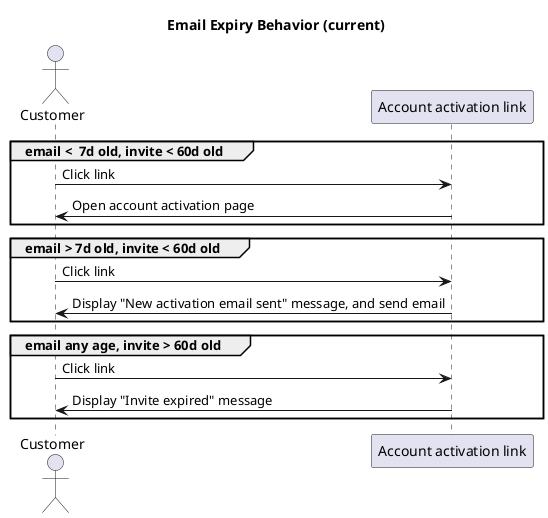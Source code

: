 @startuml "email-expiry-behavior"

title Email Expiry Behavior (current)

actor "Customer" as cx
participant "Account activation link" as link

group email <  7d old, invite < 60d old
	cx -> link: Click link
	link -> cx: Open account activation page
end group

group email > 7d old, invite < 60d old
	cx -> link: Click link
	link -> cx: Display "New activation email sent" message, and send email
end group

group email any age, invite > 60d old
	cx -> link: Click link
	link -> cx: Display "Invite expired" message
end group

@enduml
